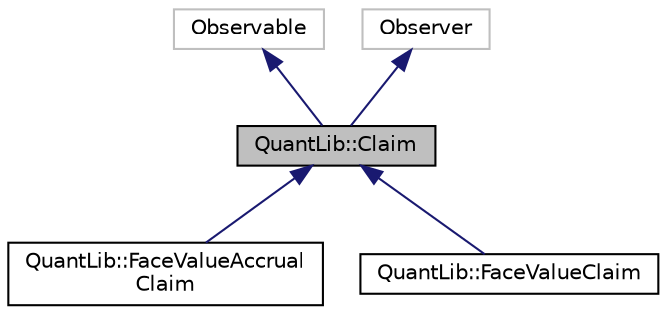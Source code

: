 digraph "QuantLib::Claim"
{
  edge [fontname="Helvetica",fontsize="10",labelfontname="Helvetica",labelfontsize="10"];
  node [fontname="Helvetica",fontsize="10",shape=record];
  Node1 [label="QuantLib::Claim",height=0.2,width=0.4,color="black", fillcolor="grey75", style="filled", fontcolor="black"];
  Node2 -> Node1 [dir="back",color="midnightblue",fontsize="10",style="solid"];
  Node2 [label="Observable",height=0.2,width=0.4,color="grey75", fillcolor="white", style="filled"];
  Node3 -> Node1 [dir="back",color="midnightblue",fontsize="10",style="solid"];
  Node3 [label="Observer",height=0.2,width=0.4,color="grey75", fillcolor="white", style="filled"];
  Node1 -> Node4 [dir="back",color="midnightblue",fontsize="10",style="solid"];
  Node4 [label="QuantLib::FaceValueAccrual\lClaim",height=0.2,width=0.4,color="black", fillcolor="white", style="filled",URL="$class_quant_lib_1_1_face_value_accrual_claim.html",tooltip="Claim on the notional of a reference security, including accrual. "];
  Node1 -> Node5 [dir="back",color="midnightblue",fontsize="10",style="solid"];
  Node5 [label="QuantLib::FaceValueClaim",height=0.2,width=0.4,color="black", fillcolor="white", style="filled",URL="$class_quant_lib_1_1_face_value_claim.html",tooltip="Claim on a notional. "];
}
